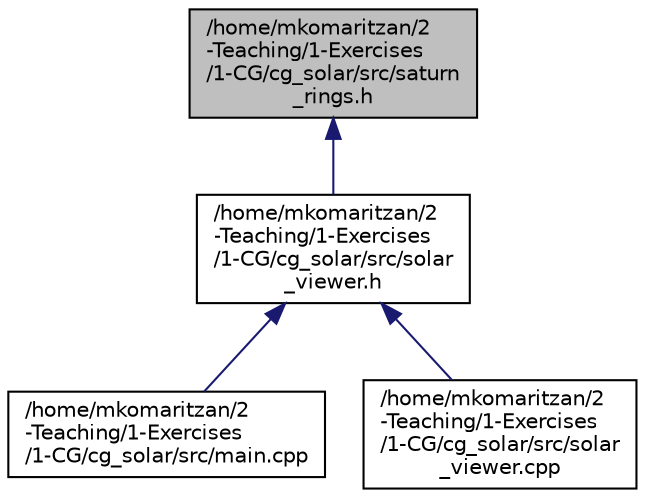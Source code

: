 digraph "/home/mkomaritzan/2-Teaching/1-Exercises/1-CG/cg_solar/src/saturn_rings.h"
{
  edge [fontname="Helvetica",fontsize="10",labelfontname="Helvetica",labelfontsize="10"];
  node [fontname="Helvetica",fontsize="10",shape=record];
  Node6 [label="/home/mkomaritzan/2\l-Teaching/1-Exercises\l/1-CG/cg_solar/src/saturn\l_rings.h",height=0.2,width=0.4,color="black", fillcolor="grey75", style="filled", fontcolor="black"];
  Node6 -> Node7 [dir="back",color="midnightblue",fontsize="10",style="solid",fontname="Helvetica"];
  Node7 [label="/home/mkomaritzan/2\l-Teaching/1-Exercises\l/1-CG/cg_solar/src/solar\l_viewer.h",height=0.2,width=0.4,color="black", fillcolor="white", style="filled",URL="$solar__viewer_8h.html"];
  Node7 -> Node8 [dir="back",color="midnightblue",fontsize="10",style="solid",fontname="Helvetica"];
  Node8 [label="/home/mkomaritzan/2\l-Teaching/1-Exercises\l/1-CG/cg_solar/src/main.cpp",height=0.2,width=0.4,color="black", fillcolor="white", style="filled",URL="$main_8cpp.html"];
  Node7 -> Node9 [dir="back",color="midnightblue",fontsize="10",style="solid",fontname="Helvetica"];
  Node9 [label="/home/mkomaritzan/2\l-Teaching/1-Exercises\l/1-CG/cg_solar/src/solar\l_viewer.cpp",height=0.2,width=0.4,color="black", fillcolor="white", style="filled",URL="$solar__viewer_8cpp.html"];
}
